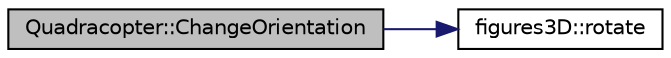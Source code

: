 digraph "Quadracopter::ChangeOrientation"
{
  edge [fontname="Helvetica",fontsize="10",labelfontname="Helvetica",labelfontsize="10"];
  node [fontname="Helvetica",fontsize="10",shape=record];
  rankdir="LR";
  Node1 [label="Quadracopter::ChangeOrientation",height=0.2,width=0.4,color="black", fillcolor="grey75", style="filled", fontcolor="black"];
  Node1 -> Node2 [color="midnightblue",fontsize="10",style="solid"];
  Node2 [label="figures3D::rotate",height=0.2,width=0.4,color="black", fillcolor="white", style="filled",URL="$classfigures3_d.html#a630645770668a4a1b35762a311db39b8",tooltip="Rotacja kazdego punktu nalezacego do figury. "];
}
